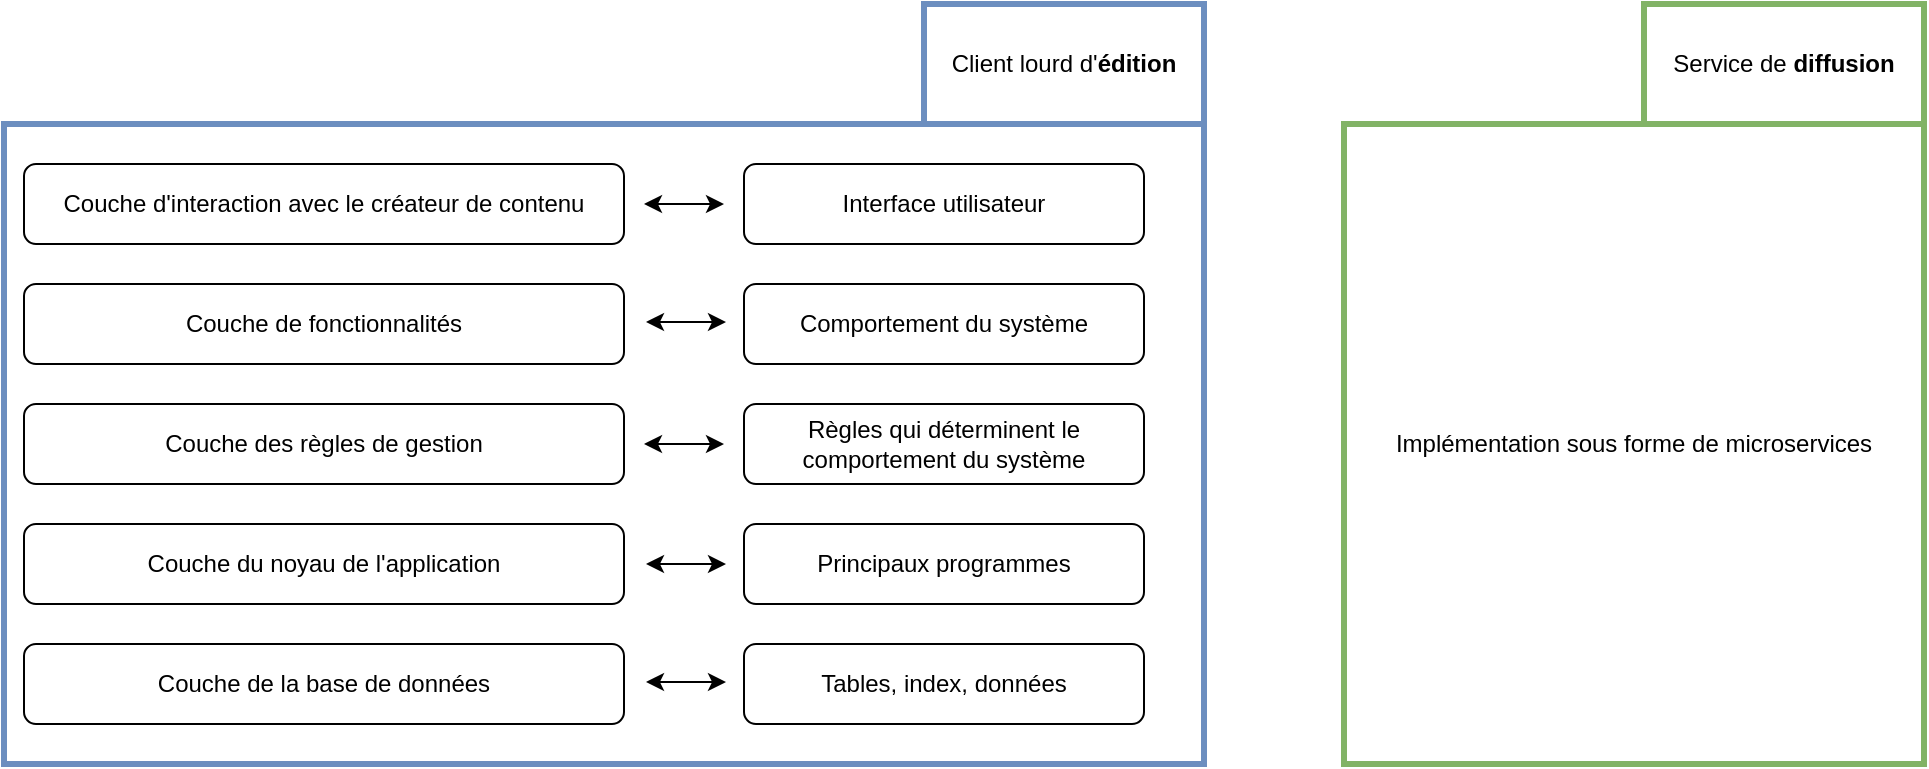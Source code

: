 <mxfile version="20.5.3" type="github">
  <diagram id="J4lTsCqaWdvs94E4tDBU" name="Page-1">
    <mxGraphModel dx="1422" dy="724" grid="1" gridSize="10" guides="1" tooltips="1" connect="1" arrows="1" fold="1" page="1" pageScale="1" pageWidth="827" pageHeight="1169" math="0" shadow="0">
      <root>
        <mxCell id="0" />
        <mxCell id="1" parent="0" />
        <mxCell id="wo86FMuEZb9ytW6Cp0ga-1" value="Couche d&#39;interaction avec le créateur de contenu" style="rounded=1;whiteSpace=wrap;html=1;" vertex="1" parent="1">
          <mxGeometry x="210" y="120" width="300" height="40" as="geometry" />
        </mxCell>
        <mxCell id="wo86FMuEZb9ytW6Cp0ga-2" value="Couche de fonctionnalités" style="rounded=1;whiteSpace=wrap;html=1;" vertex="1" parent="1">
          <mxGeometry x="210" y="180" width="300" height="40" as="geometry" />
        </mxCell>
        <mxCell id="wo86FMuEZb9ytW6Cp0ga-3" value="Couche des règles de gestion" style="rounded=1;whiteSpace=wrap;html=1;" vertex="1" parent="1">
          <mxGeometry x="210" y="240" width="300" height="40" as="geometry" />
        </mxCell>
        <mxCell id="wo86FMuEZb9ytW6Cp0ga-4" value="Couche de la base de données" style="rounded=1;whiteSpace=wrap;html=1;" vertex="1" parent="1">
          <mxGeometry x="210" y="360" width="300" height="40" as="geometry" />
        </mxCell>
        <mxCell id="wo86FMuEZb9ytW6Cp0ga-5" value="Couche du noyau de l&#39;application" style="rounded=1;whiteSpace=wrap;html=1;" vertex="1" parent="1">
          <mxGeometry x="210" y="300" width="300" height="40" as="geometry" />
        </mxCell>
        <mxCell id="wo86FMuEZb9ytW6Cp0ga-6" value="Interface utilisateur" style="rounded=1;whiteSpace=wrap;html=1;" vertex="1" parent="1">
          <mxGeometry x="570" y="120" width="200" height="40" as="geometry" />
        </mxCell>
        <mxCell id="wo86FMuEZb9ytW6Cp0ga-7" value="Comportement du système" style="rounded=1;whiteSpace=wrap;html=1;" vertex="1" parent="1">
          <mxGeometry x="570" y="180" width="200" height="40" as="geometry" />
        </mxCell>
        <mxCell id="wo86FMuEZb9ytW6Cp0ga-8" value="Règles qui déterminent le comportement du système" style="rounded=1;whiteSpace=wrap;html=1;" vertex="1" parent="1">
          <mxGeometry x="570" y="240" width="200" height="40" as="geometry" />
        </mxCell>
        <mxCell id="wo86FMuEZb9ytW6Cp0ga-9" value="Principaux programmes" style="rounded=1;whiteSpace=wrap;html=1;" vertex="1" parent="1">
          <mxGeometry x="570" y="300" width="200" height="40" as="geometry" />
        </mxCell>
        <mxCell id="wo86FMuEZb9ytW6Cp0ga-10" value="Tables, index, données" style="rounded=1;whiteSpace=wrap;html=1;" vertex="1" parent="1">
          <mxGeometry x="570" y="360" width="200" height="40" as="geometry" />
        </mxCell>
        <mxCell id="wo86FMuEZb9ytW6Cp0ga-11" value="" style="endArrow=classic;startArrow=classic;html=1;rounded=0;" edge="1" parent="1">
          <mxGeometry width="50" height="50" relative="1" as="geometry">
            <mxPoint x="520" y="140" as="sourcePoint" />
            <mxPoint x="560" y="140" as="targetPoint" />
          </mxGeometry>
        </mxCell>
        <mxCell id="wo86FMuEZb9ytW6Cp0ga-12" value="" style="endArrow=classic;startArrow=classic;html=1;rounded=0;" edge="1" parent="1">
          <mxGeometry width="50" height="50" relative="1" as="geometry">
            <mxPoint x="521" y="199" as="sourcePoint" />
            <mxPoint x="561" y="199" as="targetPoint" />
          </mxGeometry>
        </mxCell>
        <mxCell id="wo86FMuEZb9ytW6Cp0ga-13" value="" style="endArrow=classic;startArrow=classic;html=1;rounded=0;" edge="1" parent="1">
          <mxGeometry width="50" height="50" relative="1" as="geometry">
            <mxPoint x="520" y="260" as="sourcePoint" />
            <mxPoint x="560" y="260" as="targetPoint" />
          </mxGeometry>
        </mxCell>
        <mxCell id="wo86FMuEZb9ytW6Cp0ga-14" value="" style="endArrow=classic;startArrow=classic;html=1;rounded=0;" edge="1" parent="1">
          <mxGeometry width="50" height="50" relative="1" as="geometry">
            <mxPoint x="521" y="320" as="sourcePoint" />
            <mxPoint x="561" y="320" as="targetPoint" />
          </mxGeometry>
        </mxCell>
        <mxCell id="wo86FMuEZb9ytW6Cp0ga-15" value="" style="endArrow=classic;startArrow=classic;html=1;rounded=0;" edge="1" parent="1">
          <mxGeometry width="50" height="50" relative="1" as="geometry">
            <mxPoint x="521" y="379" as="sourcePoint" />
            <mxPoint x="561" y="379" as="targetPoint" />
          </mxGeometry>
        </mxCell>
        <mxCell id="wo86FMuEZb9ytW6Cp0ga-16" value="" style="rounded=0;whiteSpace=wrap;html=1;fillColor=none;strokeColor=#6c8ebf;strokeWidth=3;" vertex="1" parent="1">
          <mxGeometry x="200" y="100" width="600" height="320" as="geometry" />
        </mxCell>
        <mxCell id="wo86FMuEZb9ytW6Cp0ga-17" value="Client lourd d&#39;&lt;b&gt;édition&lt;/b&gt;" style="rounded=0;whiteSpace=wrap;html=1;strokeWidth=3;fillColor=none;strokeColor=#6c8ebf;" vertex="1" parent="1">
          <mxGeometry x="660" y="40" width="140" height="60" as="geometry" />
        </mxCell>
        <mxCell id="wo86FMuEZb9ytW6Cp0ga-19" value="Implémentation sous forme de microservices" style="rounded=0;whiteSpace=wrap;html=1;strokeWidth=3;fillColor=none;strokeColor=#82b366;" vertex="1" parent="1">
          <mxGeometry x="870" y="100" width="290" height="320" as="geometry" />
        </mxCell>
        <mxCell id="wo86FMuEZb9ytW6Cp0ga-20" value="Service de &lt;b&gt;diffusion&lt;/b&gt;" style="rounded=0;whiteSpace=wrap;html=1;strokeWidth=3;fillColor=none;strokeColor=#82b366;" vertex="1" parent="1">
          <mxGeometry x="1020" y="40" width="140" height="60" as="geometry" />
        </mxCell>
      </root>
    </mxGraphModel>
  </diagram>
</mxfile>
